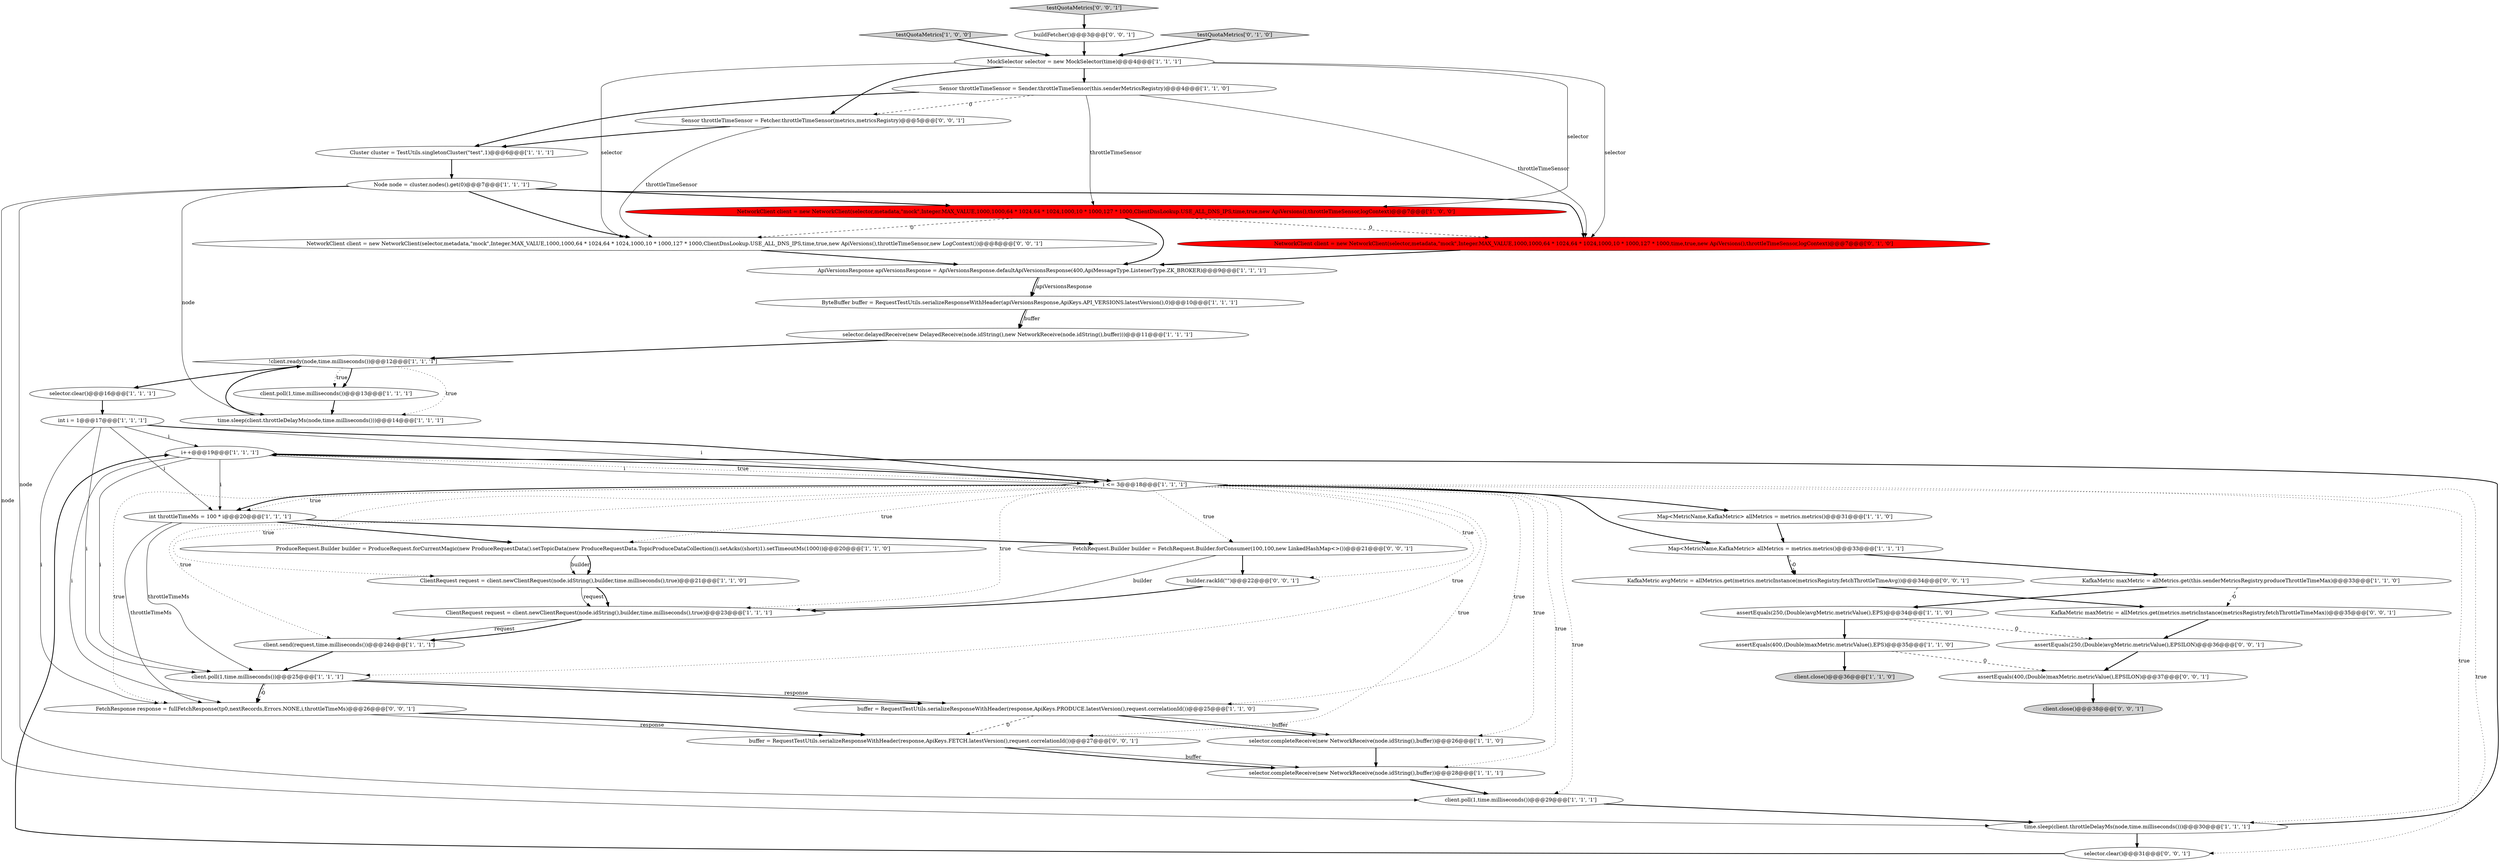 digraph {
19 [style = filled, label = "!client.ready(node,time.milliseconds())@@@12@@@['1', '1', '1']", fillcolor = white, shape = diamond image = "AAA0AAABBB1BBB"];
48 [style = filled, label = "testQuotaMetrics['0', '0', '1']", fillcolor = lightgray, shape = diamond image = "AAA0AAABBB3BBB"];
1 [style = filled, label = "KafkaMetric maxMetric = allMetrics.get(this.senderMetricsRegistry.produceThrottleTimeMax)@@@33@@@['1', '1', '0']", fillcolor = white, shape = ellipse image = "AAA0AAABBB1BBB"];
22 [style = filled, label = "selector.delayedReceive(new DelayedReceive(node.idString(),new NetworkReceive(node.idString(),buffer)))@@@11@@@['1', '1', '1']", fillcolor = white, shape = ellipse image = "AAA0AAABBB1BBB"];
34 [style = filled, label = "NetworkClient client = new NetworkClient(selector,metadata,\"mock\",Integer.MAX_VALUE,1000,1000,64 * 1024,64 * 1024,1000,10 * 1000,127 * 1000,time,true,new ApiVersions(),throttleTimeSensor,logContext)@@@7@@@['0', '1', '0']", fillcolor = red, shape = ellipse image = "AAA1AAABBB2BBB"];
13 [style = filled, label = "ClientRequest request = client.newClientRequest(node.idString(),builder,time.milliseconds(),true)@@@23@@@['1', '1', '1']", fillcolor = white, shape = ellipse image = "AAA0AAABBB1BBB"];
14 [style = filled, label = "buffer = RequestTestUtils.serializeResponseWithHeader(response,ApiKeys.PRODUCE.latestVersion(),request.correlationId())@@@25@@@['1', '1', '0']", fillcolor = white, shape = ellipse image = "AAA0AAABBB1BBB"];
39 [style = filled, label = "builder.rackId(\"\")@@@22@@@['0', '0', '1']", fillcolor = white, shape = ellipse image = "AAA0AAABBB3BBB"];
43 [style = filled, label = "FetchRequest.Builder builder = FetchRequest.Builder.forConsumer(100,100,new LinkedHashMap<>())@@@21@@@['0', '0', '1']", fillcolor = white, shape = ellipse image = "AAA0AAABBB3BBB"];
16 [style = filled, label = "NetworkClient client = new NetworkClient(selector,metadata,\"mock\",Integer.MAX_VALUE,1000,1000,64 * 1024,64 * 1024,1000,10 * 1000,127 * 1000,ClientDnsLookup.USE_ALL_DNS_IPS,time,true,new ApiVersions(),throttleTimeSensor,logContext)@@@7@@@['1', '0', '0']", fillcolor = red, shape = ellipse image = "AAA1AAABBB1BBB"];
8 [style = filled, label = "i++@@@19@@@['1', '1', '1']", fillcolor = white, shape = ellipse image = "AAA0AAABBB1BBB"];
38 [style = filled, label = "selector.clear()@@@31@@@['0', '0', '1']", fillcolor = white, shape = ellipse image = "AAA0AAABBB3BBB"];
27 [style = filled, label = "int throttleTimeMs = 100 * i@@@20@@@['1', '1', '1']", fillcolor = white, shape = ellipse image = "AAA0AAABBB1BBB"];
40 [style = filled, label = "Sensor throttleTimeSensor = Fetcher.throttleTimeSensor(metrics,metricsRegistry)@@@5@@@['0', '0', '1']", fillcolor = white, shape = ellipse image = "AAA0AAABBB3BBB"];
10 [style = filled, label = "client.close()@@@36@@@['1', '1', '0']", fillcolor = lightgray, shape = ellipse image = "AAA0AAABBB1BBB"];
12 [style = filled, label = "ApiVersionsResponse apiVersionsResponse = ApiVersionsResponse.defaultApiVersionsResponse(400,ApiMessageType.ListenerType.ZK_BROKER)@@@9@@@['1', '1', '1']", fillcolor = white, shape = ellipse image = "AAA0AAABBB1BBB"];
4 [style = filled, label = "int i = 1@@@17@@@['1', '1', '1']", fillcolor = white, shape = ellipse image = "AAA0AAABBB1BBB"];
11 [style = filled, label = "testQuotaMetrics['1', '0', '0']", fillcolor = lightgray, shape = diamond image = "AAA0AAABBB1BBB"];
30 [style = filled, label = "Map<MetricName,KafkaMetric> allMetrics = metrics.metrics()@@@31@@@['1', '1', '0']", fillcolor = white, shape = ellipse image = "AAA0AAABBB1BBB"];
29 [style = filled, label = "client.send(request,time.milliseconds())@@@24@@@['1', '1', '1']", fillcolor = white, shape = ellipse image = "AAA0AAABBB1BBB"];
42 [style = filled, label = "assertEquals(250,(Double)avgMetric.metricValue(),EPSILON)@@@36@@@['0', '0', '1']", fillcolor = white, shape = ellipse image = "AAA0AAABBB3BBB"];
47 [style = filled, label = "client.close()@@@38@@@['0', '0', '1']", fillcolor = lightgray, shape = ellipse image = "AAA0AAABBB3BBB"];
5 [style = filled, label = "ByteBuffer buffer = RequestTestUtils.serializeResponseWithHeader(apiVersionsResponse,ApiKeys.API_VERSIONS.latestVersion(),0)@@@10@@@['1', '1', '1']", fillcolor = white, shape = ellipse image = "AAA0AAABBB1BBB"];
6 [style = filled, label = "selector.clear()@@@16@@@['1', '1', '1']", fillcolor = white, shape = ellipse image = "AAA0AAABBB1BBB"];
2 [style = filled, label = "selector.completeReceive(new NetworkReceive(node.idString(),buffer))@@@28@@@['1', '1', '1']", fillcolor = white, shape = ellipse image = "AAA0AAABBB1BBB"];
28 [style = filled, label = "selector.completeReceive(new NetworkReceive(node.idString(),buffer))@@@26@@@['1', '1', '0']", fillcolor = white, shape = ellipse image = "AAA0AAABBB1BBB"];
21 [style = filled, label = "time.sleep(client.throttleDelayMs(node,time.milliseconds()))@@@14@@@['1', '1', '1']", fillcolor = white, shape = ellipse image = "AAA0AAABBB1BBB"];
23 [style = filled, label = "MockSelector selector = new MockSelector(time)@@@4@@@['1', '1', '1']", fillcolor = white, shape = ellipse image = "AAA0AAABBB1BBB"];
9 [style = filled, label = "Sensor throttleTimeSensor = Sender.throttleTimeSensor(this.senderMetricsRegistry)@@@4@@@['1', '1', '0']", fillcolor = white, shape = ellipse image = "AAA0AAABBB1BBB"];
37 [style = filled, label = "buildFetcher()@@@3@@@['0', '0', '1']", fillcolor = white, shape = ellipse image = "AAA0AAABBB3BBB"];
17 [style = filled, label = "i <= 3@@@18@@@['1', '1', '1']", fillcolor = white, shape = diamond image = "AAA0AAABBB1BBB"];
41 [style = filled, label = "assertEquals(400,(Double)maxMetric.metricValue(),EPSILON)@@@37@@@['0', '0', '1']", fillcolor = white, shape = ellipse image = "AAA0AAABBB3BBB"];
45 [style = filled, label = "buffer = RequestTestUtils.serializeResponseWithHeader(response,ApiKeys.FETCH.latestVersion(),request.correlationId())@@@27@@@['0', '0', '1']", fillcolor = white, shape = ellipse image = "AAA0AAABBB3BBB"];
0 [style = filled, label = "client.poll(1,time.milliseconds())@@@13@@@['1', '1', '1']", fillcolor = white, shape = ellipse image = "AAA0AAABBB1BBB"];
26 [style = filled, label = "Map<MetricName,KafkaMetric> allMetrics = metrics.metrics()@@@33@@@['1', '1', '1']", fillcolor = white, shape = ellipse image = "AAA0AAABBB1BBB"];
36 [style = filled, label = "FetchResponse response = fullFetchResponse(tp0,nextRecords,Errors.NONE,i,throttleTimeMs)@@@26@@@['0', '0', '1']", fillcolor = white, shape = ellipse image = "AAA0AAABBB3BBB"];
20 [style = filled, label = "time.sleep(client.throttleDelayMs(node,time.milliseconds()))@@@30@@@['1', '1', '1']", fillcolor = white, shape = ellipse image = "AAA0AAABBB1BBB"];
24 [style = filled, label = "ProduceRequest.Builder builder = ProduceRequest.forCurrentMagic(new ProduceRequestData().setTopicData(new ProduceRequestData.TopicProduceDataCollection()).setAcks((short)1).setTimeoutMs(1000))@@@20@@@['1', '1', '0']", fillcolor = white, shape = ellipse image = "AAA0AAABBB1BBB"];
3 [style = filled, label = "ClientRequest request = client.newClientRequest(node.idString(),builder,time.milliseconds(),true)@@@21@@@['1', '1', '0']", fillcolor = white, shape = ellipse image = "AAA0AAABBB1BBB"];
31 [style = filled, label = "Cluster cluster = TestUtils.singletonCluster(\"test\",1)@@@6@@@['1', '1', '1']", fillcolor = white, shape = ellipse image = "AAA0AAABBB1BBB"];
35 [style = filled, label = "KafkaMetric maxMetric = allMetrics.get(metrics.metricInstance(metricsRegistry.fetchThrottleTimeMax))@@@35@@@['0', '0', '1']", fillcolor = white, shape = ellipse image = "AAA0AAABBB3BBB"];
46 [style = filled, label = "NetworkClient client = new NetworkClient(selector,metadata,\"mock\",Integer.MAX_VALUE,1000,1000,64 * 1024,64 * 1024,1000,10 * 1000,127 * 1000,ClientDnsLookup.USE_ALL_DNS_IPS,time,true,new ApiVersions(),throttleTimeSensor,new LogContext())@@@8@@@['0', '0', '1']", fillcolor = white, shape = ellipse image = "AAA0AAABBB3BBB"];
25 [style = filled, label = "client.poll(1,time.milliseconds())@@@25@@@['1', '1', '1']", fillcolor = white, shape = ellipse image = "AAA0AAABBB1BBB"];
15 [style = filled, label = "assertEquals(400,(Double)maxMetric.metricValue(),EPS)@@@35@@@['1', '1', '0']", fillcolor = white, shape = ellipse image = "AAA0AAABBB1BBB"];
18 [style = filled, label = "assertEquals(250,(Double)avgMetric.metricValue(),EPS)@@@34@@@['1', '1', '0']", fillcolor = white, shape = ellipse image = "AAA0AAABBB1BBB"];
32 [style = filled, label = "Node node = cluster.nodes().get(0)@@@7@@@['1', '1', '1']", fillcolor = white, shape = ellipse image = "AAA0AAABBB1BBB"];
33 [style = filled, label = "testQuotaMetrics['0', '1', '0']", fillcolor = lightgray, shape = diamond image = "AAA0AAABBB2BBB"];
44 [style = filled, label = "KafkaMetric avgMetric = allMetrics.get(metrics.metricInstance(metricsRegistry.fetchThrottleTimeAvg))@@@34@@@['0', '0', '1']", fillcolor = white, shape = ellipse image = "AAA0AAABBB3BBB"];
7 [style = filled, label = "client.poll(1,time.milliseconds())@@@29@@@['1', '1', '1']", fillcolor = white, shape = ellipse image = "AAA0AAABBB1BBB"];
42->41 [style = bold, label=""];
15->10 [style = bold, label=""];
12->5 [style = bold, label=""];
44->35 [style = bold, label=""];
17->14 [style = dotted, label="true"];
3->13 [style = solid, label="request"];
14->28 [style = bold, label=""];
25->14 [style = bold, label=""];
32->34 [style = bold, label=""];
17->8 [style = dotted, label="true"];
40->46 [style = solid, label="throttleTimeSensor"];
25->36 [style = dashed, label="0"];
17->2 [style = dotted, label="true"];
40->31 [style = bold, label=""];
17->27 [style = bold, label=""];
17->27 [style = dotted, label="true"];
4->36 [style = solid, label="i"];
17->39 [style = dotted, label="true"];
14->28 [style = solid, label="buffer"];
17->20 [style = dotted, label="true"];
17->38 [style = dotted, label="true"];
23->46 [style = solid, label="selector"];
48->37 [style = bold, label=""];
24->3 [style = solid, label="builder"];
21->19 [style = bold, label=""];
25->36 [style = bold, label=""];
26->1 [style = bold, label=""];
30->26 [style = bold, label=""];
18->15 [style = bold, label=""];
8->36 [style = solid, label="i"];
8->27 [style = solid, label="i"];
0->21 [style = bold, label=""];
19->21 [style = dotted, label="true"];
20->38 [style = bold, label=""];
19->6 [style = bold, label=""];
26->44 [style = dashed, label="0"];
17->3 [style = dotted, label="true"];
4->17 [style = solid, label="i"];
4->8 [style = solid, label="i"];
33->23 [style = bold, label=""];
18->42 [style = dashed, label="0"];
8->25 [style = solid, label="i"];
8->17 [style = bold, label=""];
13->29 [style = solid, label="request"];
16->34 [style = dashed, label="0"];
6->4 [style = bold, label=""];
23->16 [style = solid, label="selector"];
20->8 [style = bold, label=""];
19->0 [style = dotted, label="true"];
32->7 [style = solid, label="node"];
17->43 [style = dotted, label="true"];
12->5 [style = solid, label="apiVersionsResponse"];
5->22 [style = bold, label=""];
24->3 [style = bold, label=""];
32->46 [style = bold, label=""];
4->17 [style = bold, label=""];
27->43 [style = bold, label=""];
1->35 [style = dashed, label="0"];
22->19 [style = bold, label=""];
39->13 [style = bold, label=""];
35->42 [style = bold, label=""];
9->31 [style = bold, label=""];
31->32 [style = bold, label=""];
32->21 [style = solid, label="node"];
9->16 [style = solid, label="throttleTimeSensor"];
17->45 [style = dotted, label="true"];
7->20 [style = bold, label=""];
32->16 [style = bold, label=""];
45->2 [style = bold, label=""];
15->41 [style = dashed, label="0"];
19->0 [style = bold, label=""];
43->13 [style = solid, label="builder"];
5->22 [style = solid, label="buffer"];
17->25 [style = dotted, label="true"];
32->20 [style = solid, label="node"];
26->44 [style = bold, label=""];
14->45 [style = dashed, label="0"];
17->28 [style = dotted, label="true"];
27->24 [style = bold, label=""];
27->25 [style = solid, label="throttleTimeMs"];
38->8 [style = bold, label=""];
41->47 [style = bold, label=""];
17->29 [style = dotted, label="true"];
17->36 [style = dotted, label="true"];
43->39 [style = bold, label=""];
25->14 [style = solid, label="response"];
8->17 [style = solid, label="i"];
17->24 [style = dotted, label="true"];
17->26 [style = bold, label=""];
46->12 [style = bold, label=""];
27->36 [style = solid, label="throttleTimeMs"];
29->25 [style = bold, label=""];
1->18 [style = bold, label=""];
17->30 [style = bold, label=""];
4->27 [style = solid, label="i"];
34->12 [style = bold, label=""];
37->23 [style = bold, label=""];
4->25 [style = solid, label="i"];
16->46 [style = dashed, label="0"];
9->34 [style = solid, label="throttleTimeSensor"];
28->2 [style = bold, label=""];
13->29 [style = bold, label=""];
9->40 [style = dashed, label="0"];
45->2 [style = solid, label="buffer"];
23->40 [style = bold, label=""];
36->45 [style = solid, label="response"];
3->13 [style = bold, label=""];
17->7 [style = dotted, label="true"];
2->7 [style = bold, label=""];
36->45 [style = bold, label=""];
23->34 [style = solid, label="selector"];
17->13 [style = dotted, label="true"];
23->9 [style = bold, label=""];
11->23 [style = bold, label=""];
16->12 [style = bold, label=""];
}
